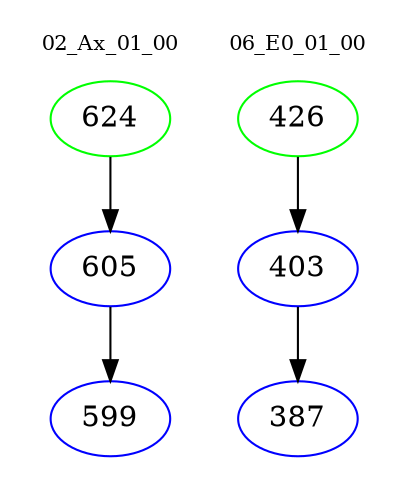 digraph{
subgraph cluster_0 {
color = white
label = "02_Ax_01_00";
fontsize=10;
T0_624 [label="624", color="green"]
T0_624 -> T0_605 [color="black"]
T0_605 [label="605", color="blue"]
T0_605 -> T0_599 [color="black"]
T0_599 [label="599", color="blue"]
}
subgraph cluster_1 {
color = white
label = "06_E0_01_00";
fontsize=10;
T1_426 [label="426", color="green"]
T1_426 -> T1_403 [color="black"]
T1_403 [label="403", color="blue"]
T1_403 -> T1_387 [color="black"]
T1_387 [label="387", color="blue"]
}
}
